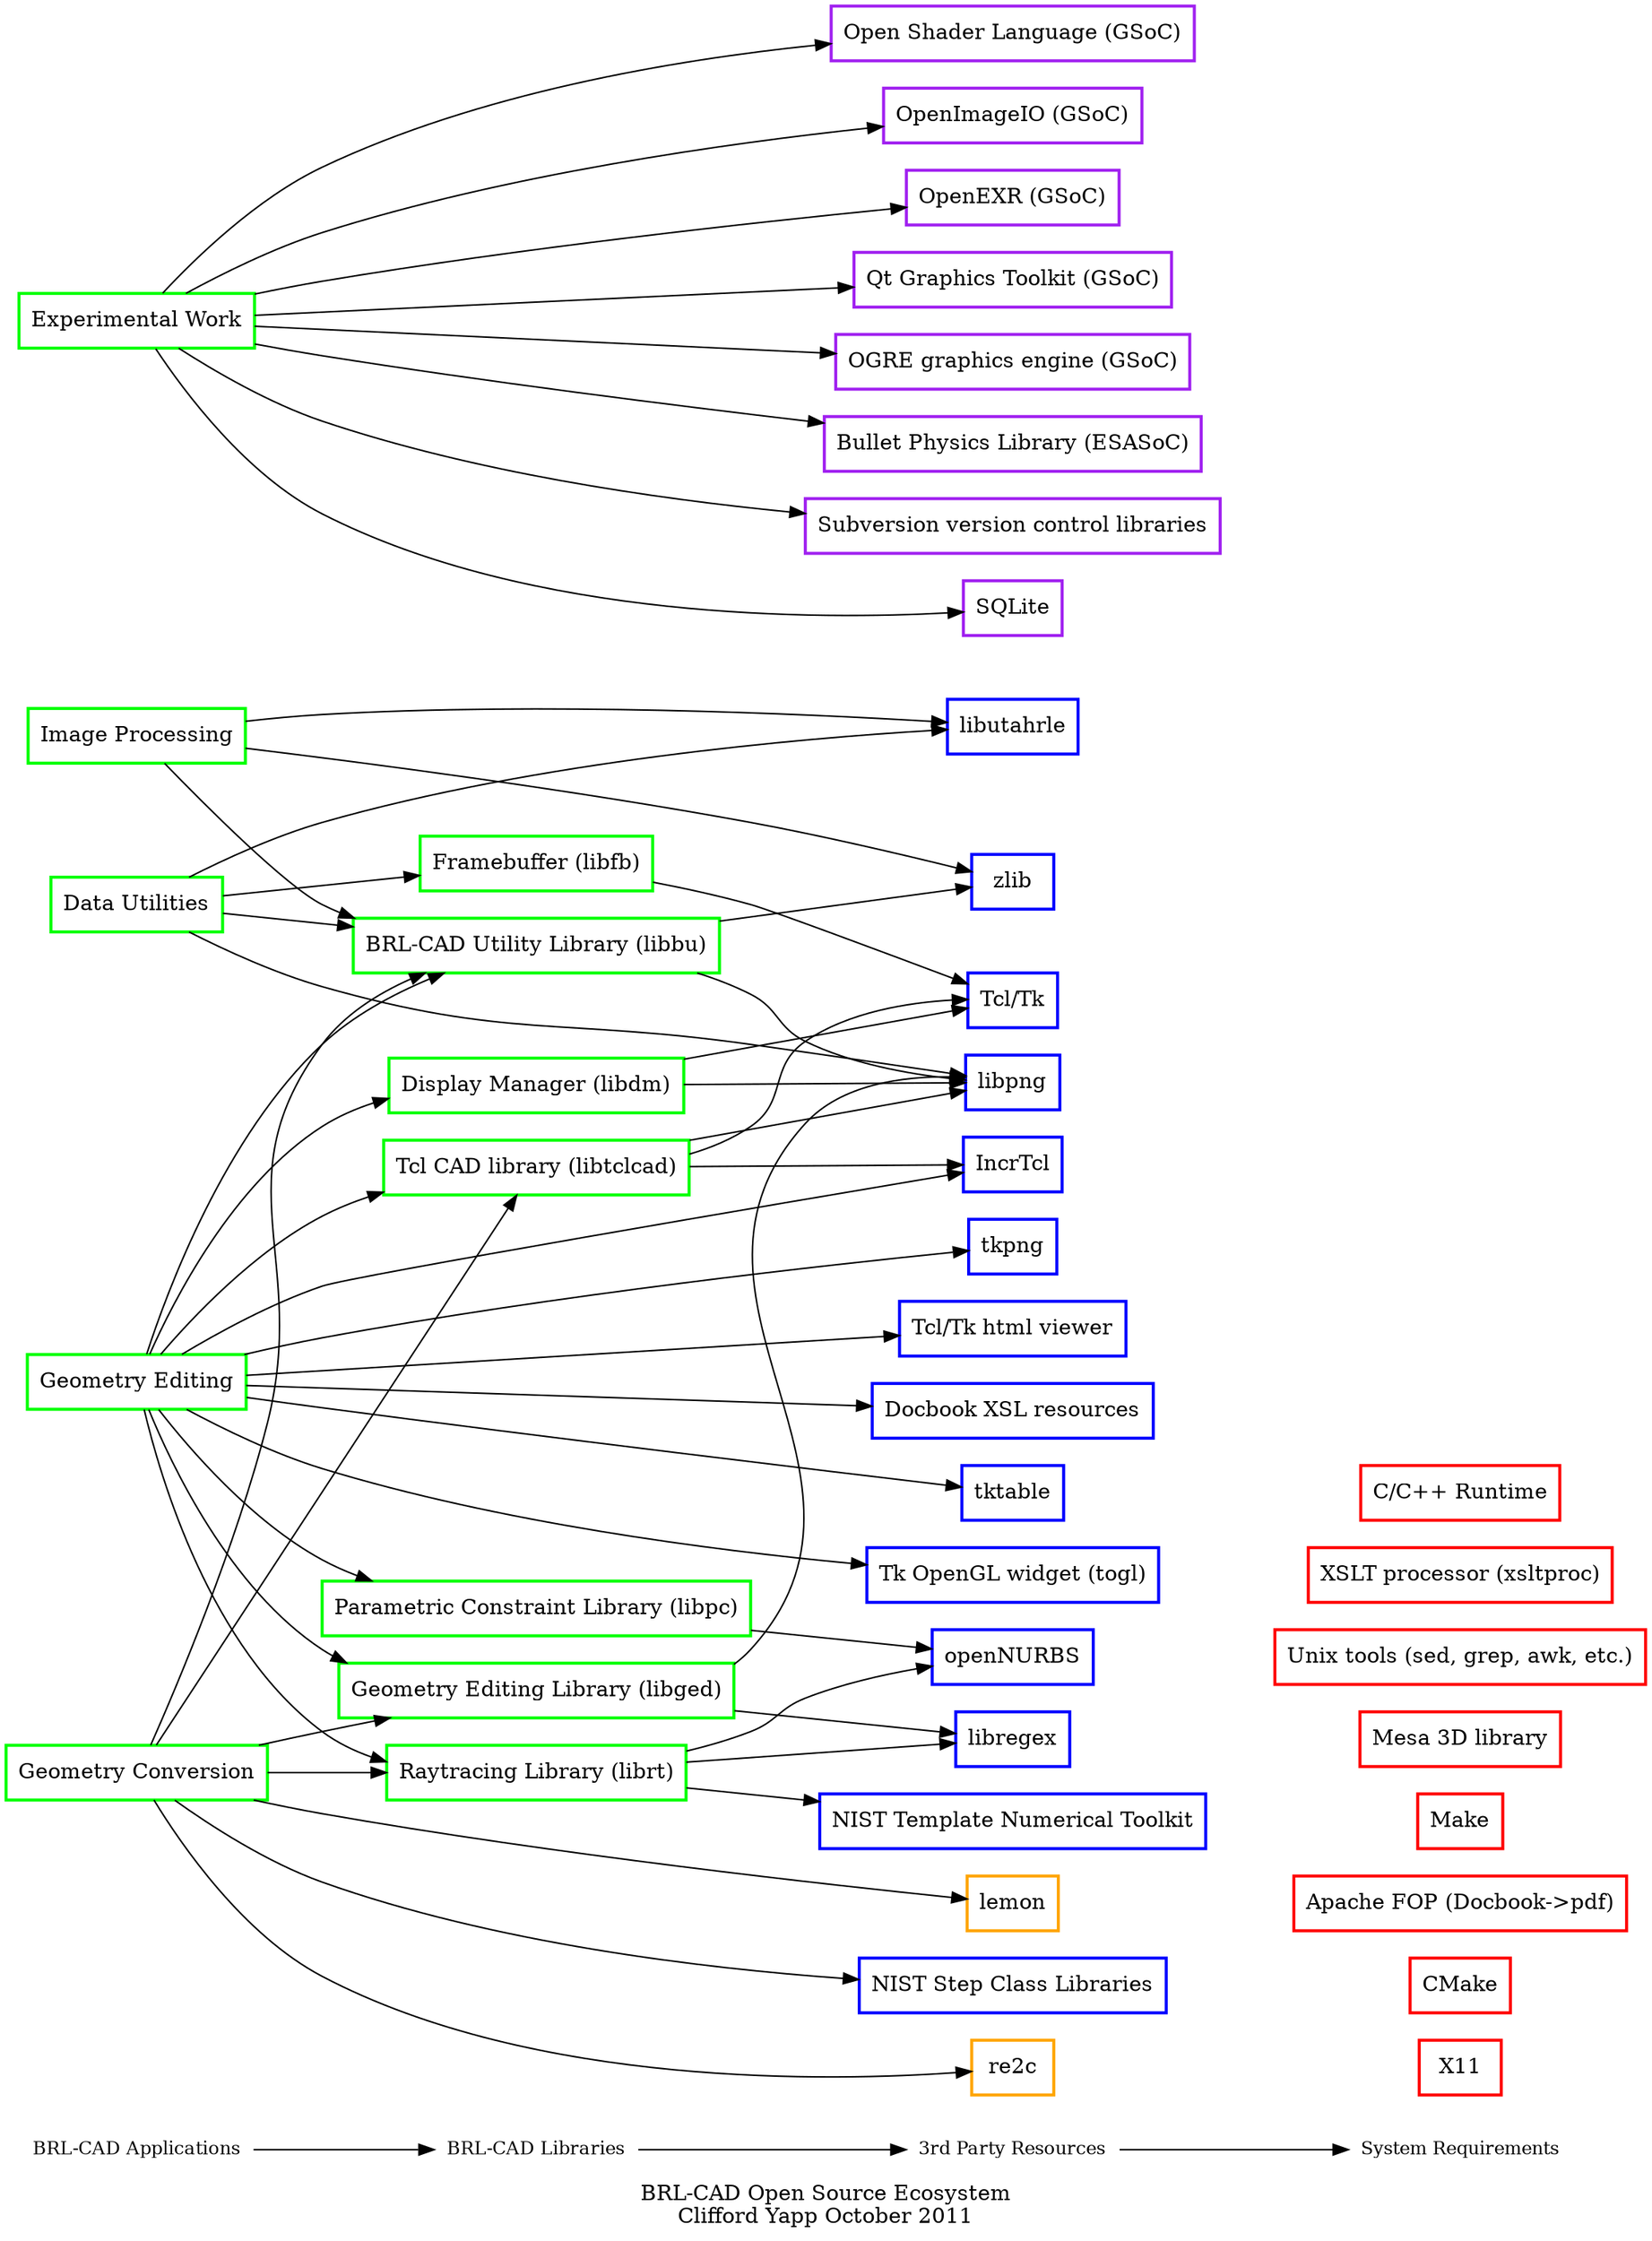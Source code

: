 /*                   E C O S Y S T E M . D O T
 * BRL-CAD
 *
 * Copyright (c) 2011-2024 United States Government as represented by
 * the U.S. Army Research Laboratory.
 *
 * Redistribution and use in source (Graphviz format) and 'compiled'
 * forms (PDF, PostScript, HTML, RTF, etc.), with or without
 * modification, are permitted provided that the following conditions
 * are met:
 *
 * 1. Redistributions of source code (Docbook format) must retain the
 * above copyright notice, this list of conditions and the following
 * disclaimer.
 *
 * 2. Redistributions in compiled form (transformed to other DTDs,
 * converted to PDF, PostScript, HTML, RTF, and other formats) must
 * reproduce the above copyright notice, this list of conditions and
 * the following disclaimer in the documentation and/or other
 * materials provided with the distribution.
 *
 * 3. The name of the author may not be used to endorse or promote
 * products derived from this documentation without specific prior
 * written permission.
 *
 * THIS DOCUMENTATION IS PROVIDED BY THE AUTHOR AS IS'' AND ANY
 * EXPRESS OR IMPLIED WARRANTIES, INCLUDING, BUT NOT LIMITED TO, THE
 * IMPLIED WARRANTIES OF MERCHANTABILITY AND FITNESS FOR A PARTICULAR
 * PURPOSE ARE DISCLAIMED. IN NO EVENT SHALL THE AUTHOR BE LIABLE FOR
 * ANY DIRECT, INDIRECT, INCIDENTAL, SPECIAL, EXEMPLARY, OR
 * CONSEQUENTIAL DAMAGES (INCLUDING, BUT NOT LIMITED TO, PROCUREMENT
 * OF SUBSTITUTE GOODS OR SERVICES; LOSS OF USE, DATA, OR PROFITS; OR
 * BUSINESS INTERRUPTION) HOWEVER CAUSED AND ON ANY THEORY OF
 * LIABILITY, WHETHER IN CONTRACT, STRICT LIABILITY, OR TORT
 * (INCLUDING NEGLIGENCE OR OTHERWISE) ARISING IN ANY WAY OUT OF THE
 * USE OF THIS DOCUMENTATION, EVEN IF ADVISED OF THE POSSIBILITY OF
 * SUCH DAMAGE.
 */

digraph BRLCADDeps{
	//overlap=scale
	rankdir=LR;
	label="BRL-CAD Open Source Ecosystem\nClifford Yapp October 2011";

	{
	     node [shape=plaintext, fontsize=12];
	     "BRL-CAD Applications" -> "BRL-CAD Libraries" -> "3rd Party Resources" -> "System Requirements";
	};


	// Libraries

	tcltk [color = "blue", style = bold, shape = box, label = "Tcl/Tk"];
	tkhtml [color = "blue", style = bold, shape = box, label = "Tcl/Tk html viewer"];
	tkpng [color = "blue", style = bold, shape = box, label = "tkpng"];
	tktable [color = "blue", style = bold, shape = box, label = "tktable"];
	togl [color = "blue", style = bold, shape = box, label = "Tk OpenGL widget (togl)"];
	incrTcl [color = "blue", style = bold, shape = box, label = "IncrTcl"];


	libpng [color = "blue", style = bold, shape = box, label = "libpng"];
	libregex [color = "blue", style = bold, shape = box, label = "libregex"];
	libutahrle [color = "blue", style = bold, shape = box, label = "libutahrle"];
	opennurbs [color = "blue", style = bold, shape = box, label = "openNURBS"];
	scl [color = "blue", style = bold, shape = box, label = "NIST Step Class Libraries"];
	tnt [color = "blue", style = bold, shape = box, label = "NIST Template Numerical Toolkit"];
	xsl [color = "blue", style = bold, shape = box, label = "Docbook XSL resources"];
	zlib [color = "blue", style = bold, shape = box, label = "zlib"];

	// Tools
	//re2clemon [color = "orange", style = bold, shape = box, label = "re2c + lemon"];
	re2c [color = "orange", style = bold, shape = box, label = "re2c"];
	lemon [color = "orange", style = bold, shape = box, label = "lemon"];
	//{ rank = same; "3rd Party Resources"; tcltk; tkhtml; tkpng; tktable; togl; incrTcl; libpng; libregex; libutahrle; opennurbs; scl; tnt; xsl; zlib; re2clemon; }
	{ rank = same; "3rd Party Resources"; tcltk; tkhtml; tkpng; tktable; togl; incrTcl; libpng; libregex; libutahrle; opennurbs; scl; tnt; xsl; zlib; re2c; lemon; }
	// GSoC
	osl [color = "purple", style = bold, shape = box, label = "Open Shader Language (GSoC)"];
	oiio [color = "purple", style = bold, shape = box, label = "OpenImageIO (GSoC)"];
	openexr [color = "purple", style = bold, shape = box, label = "OpenEXR (GSoC)"];
	qt [color = "purple", style = bold, shape = box, label = "Qt Graphics Toolkit (GSoC)"];
	ogre3d [color = "purple", style = bold, shape = box, label = "OGRE graphics engine (GSoC)"];
	bullet [color = "purple", style = bold, shape = box, label = "Bullet Physics Library (ESASoC)"];

	{ rank = same; "3rd Party Resources"; bullet; osl; oiio; openexr; qt; ogre3d; }

	// GeomCore only
	subversion [color = "purple", style = bold, shape = box, label = "Subversion version control libraries"];
	//apr [color = "purple", style = bold, shape = box, label = "Apache Portable Runtime"];
	//uuid [color = "purple", style = bold, shape = box, label = "Universally Unique Identifiers (OSSP uuid)"];
	sqlite [color = "purple", style = bold, shape = box, label = "SQLite"];

	{ rank = same; "3rd Party Resources"; subversion; sqlite; }

	// System (not bundled)
	X11 [color = "red", style = bold, shape = box, label = "X11"];
	cmake [color = "red", style = bold, shape = box, label = "CMake"];
	fop [color = "red", style = bold, shape = box, label = "Apache FOP (Docbook->pdf)"];
	make [color = "red", style = bold, shape = box, label = "Make"];
	mesa [color = "red", style = bold, shape = box, label = "Mesa 3D library"];
	unixtools [color = "red", style = bold, shape = box, label = "Unix tools (sed, grep, awk, etc.)"];
	xsltproc [color = "red", style = bold, shape = box, label = "XSLT processor (xsltproc)"];
	crun [color = "red", style = bold, shape = box, label = "C/C++ Runtime"];

	{ rank = same; "System Requirements"; X11; cmake; crun; fop; make; mesa; unixtools; xsltproc; }

	// BRL-CAD components
	libbu [color = "green", style = bold, shape = box, label = "BRL-CAD Utility Library (libbu)"];
	libpc [color = "green", style = bold, shape = box, label = "Parametric Constraint Library (libpc)"];
	librt [color = "green", style = bold, shape = box, label = "Raytracing Library (librt)"];
	libdm [color = "green", style = bold, shape = box, label = "Display Manager (libdm)"];
	libfb [color = "green", style = bold, shape = box, label = "Framebuffer (libfb)"];
	libged [color = "green", style = bold, shape = box, label = "Geometry Editing Library (libged)"];
	libtclcad [color = "green", style = bold, shape = box, label = "Tcl CAD library (libtclcad)"];

	{ rank = same; "BRL-CAD Libraries"; libbu; libpc; librt; libdm; libged; libtclcad; }

	// BRL-CAD Application Categories
	geomedit [color = "green", style = bold, shape = box, label = "Geometry Editing"];
	geomconv [color = "green", style = bold, shape = box, label = "Geometry Conversion"];
	datautil [color = "green", style = bold, shape = box, label = "Data Utilities"];
	imageproc [color = "green", style = bold, shape = box, label = "Image Processing"];
	experimental [color = "green", style = bold, shape = box, label = "Experimental Work"];

	{ rank = same; "BRL-CAD Applications"; geomedit; geomconv; datautil; imageproc; experimental; }


	/* Relationships */

	libbu -> libpng;
	libbu -> zlib;

	libpc -> opennurbs;

	librt -> libregex;
	librt -> tnt;
	librt -> opennurbs;

	libdm -> tcltk;
	libdm -> libpng;

	libfb -> tcltk;

	libged -> libregex;
	libged -> libpng;

	libtclcad -> tcltk;
	libtclcad -> incrTcl;
	libtclcad -> libpng;

	experimental -> osl;
	experimental -> oiio;
	experimental -> openexr;
	experimental -> qt;
	experimental -> ogre3d;
	experimental -> sqlite;
	experimental -> subversion;
	experimental -> bullet;

	geomedit -> libbu;
	geomedit -> libpc;
	geomedit -> librt;
	geomedit -> libdm;
	geomedit -> libged;
	geomedit -> libtclcad;
	geomedit -> tkhtml;
	geomedit -> tkpng;
	geomedit -> tktable;
	geomedit -> togl;
	geomedit -> incrTcl;
	geomedit -> xsl;
	geomconv -> libbu;
	geomconv -> librt;
	geomconv -> libtclcad;
	geomconv -> libged;
	geomconv -> scl;
	geomconv -> lemon;
	geomconv -> re2c;

	datautil -> libbu;
	datautil -> libfb;
	datautil -> libpng;
	datautil -> libutahrle;

	imageproc -> libbu;
	imageproc -> libutahrle;
	imageproc -> zlib;


}
